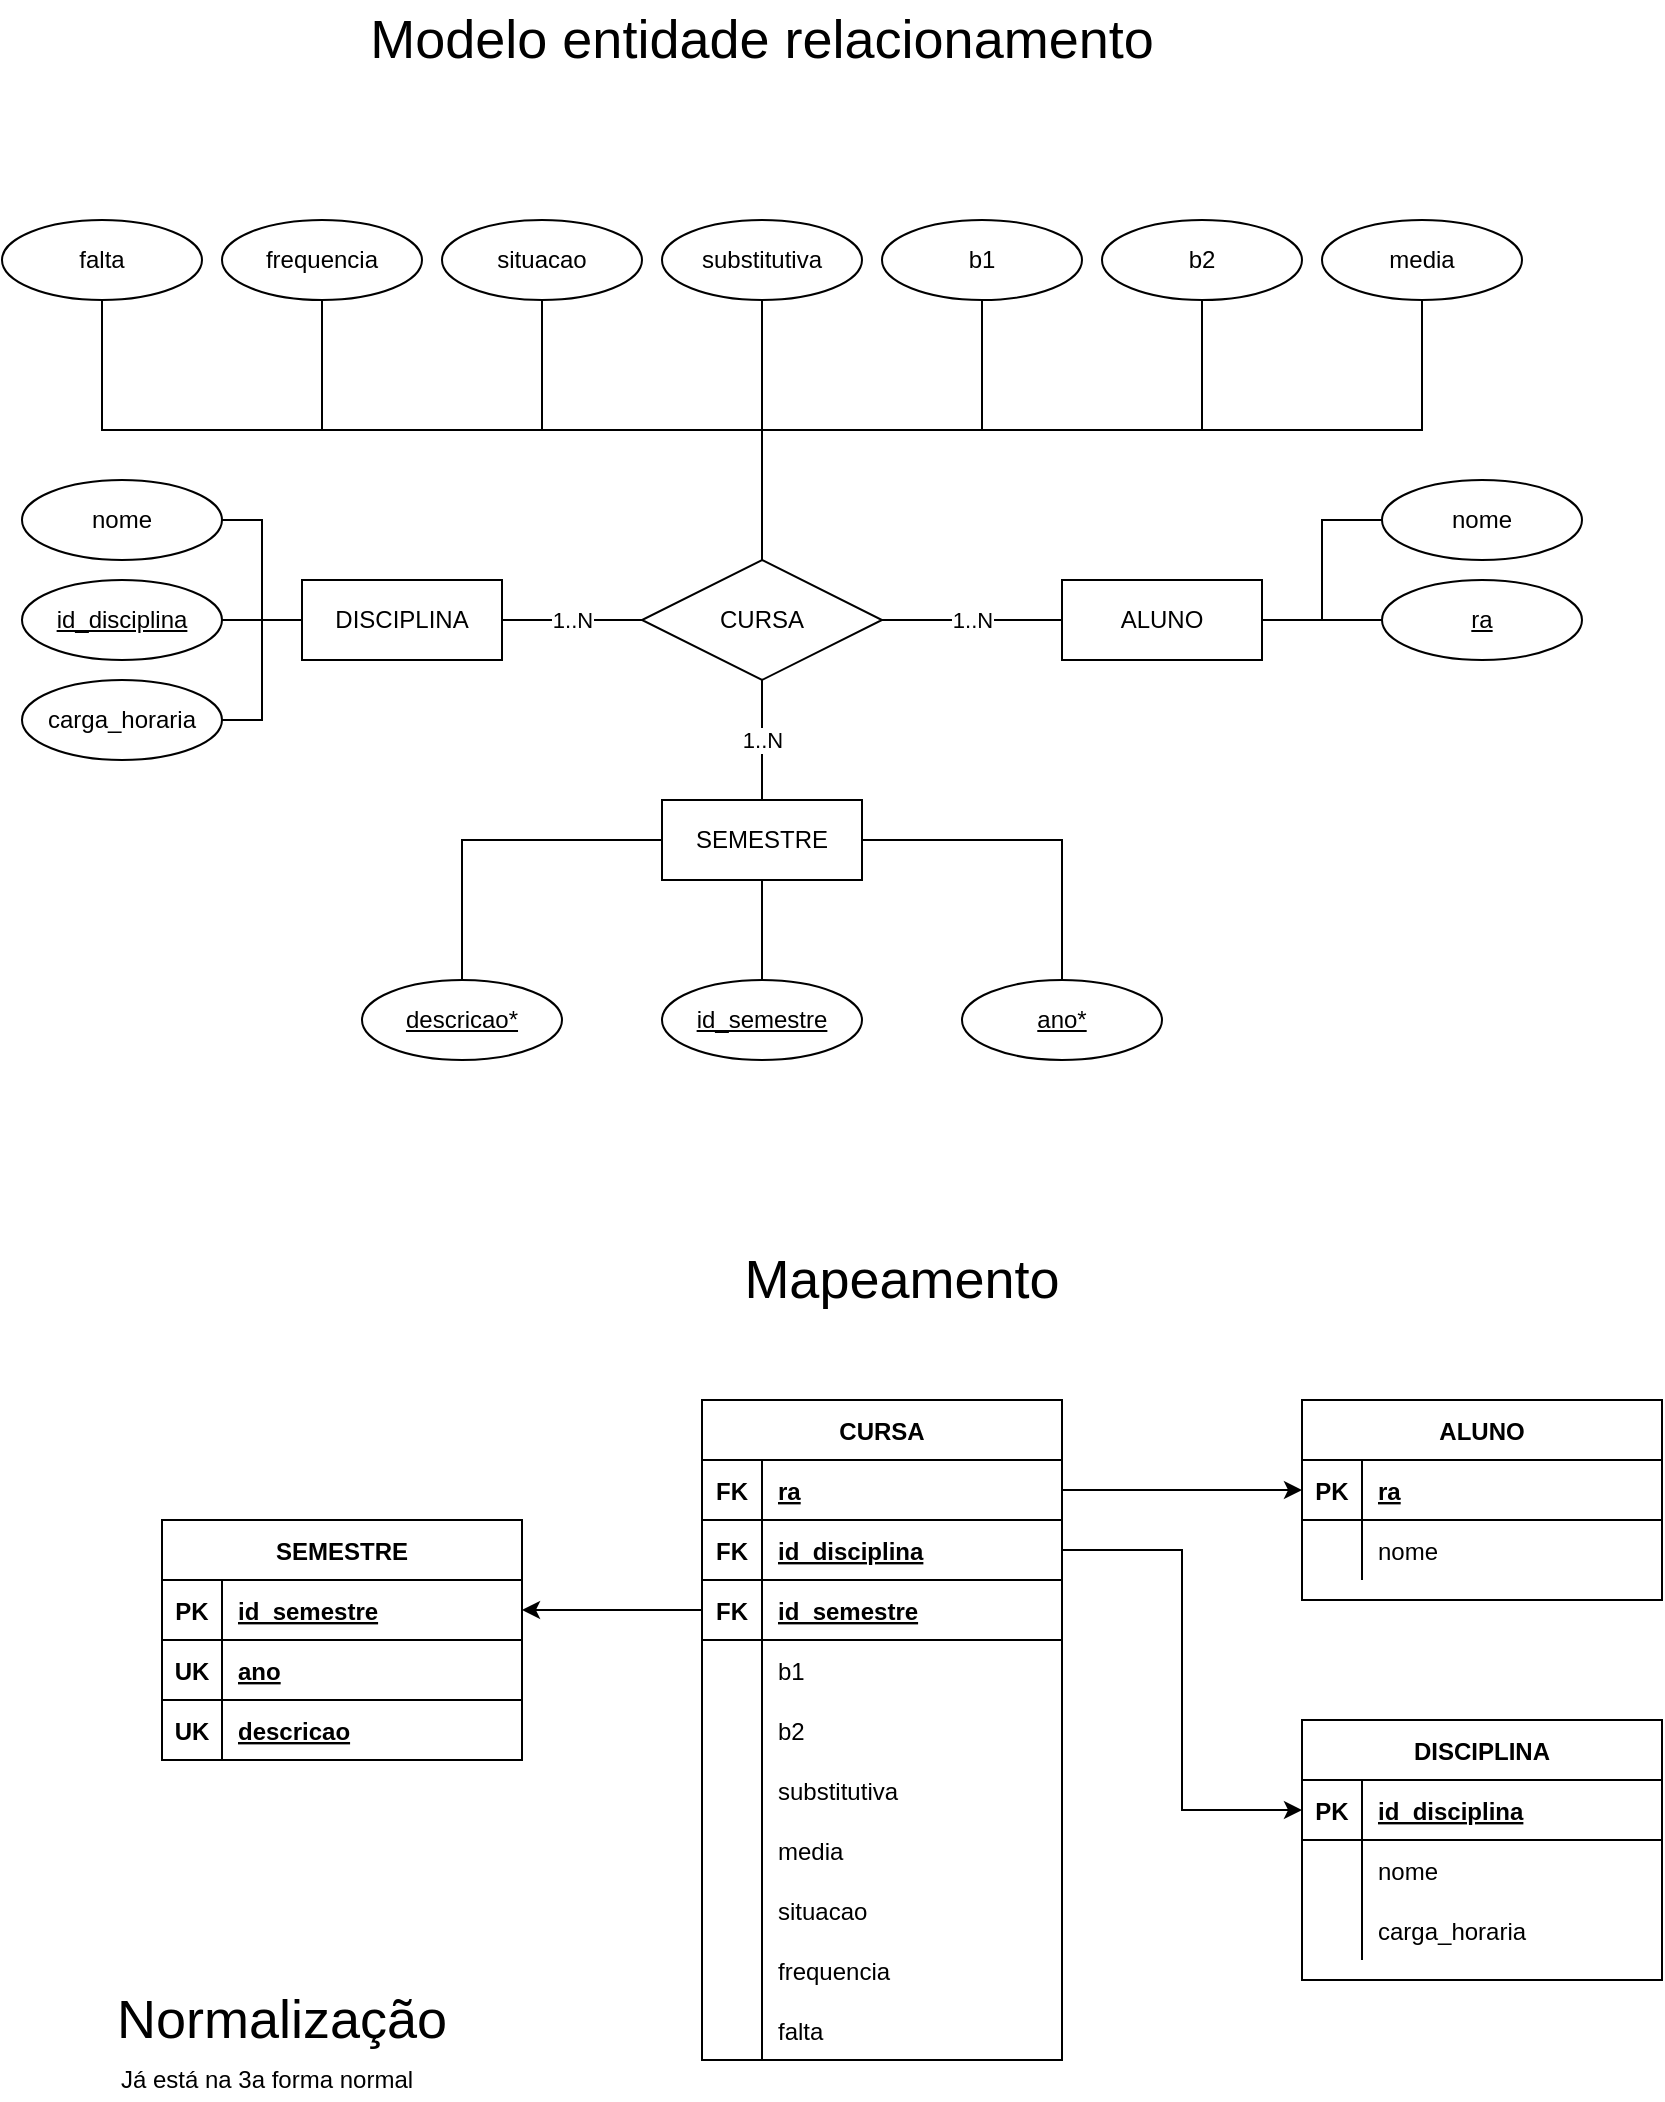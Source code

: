 <mxfile version="14.4.7" type="device"><diagram id="eBDC3zZsrLyboKzX2RqV" name="Page-1"><mxGraphModel dx="868" dy="482" grid="1" gridSize="10" guides="1" tooltips="1" connect="1" arrows="1" fold="1" page="1" pageScale="1" pageWidth="850" pageHeight="1100" math="0" shadow="0"><root><mxCell id="0"/><mxCell id="1" parent="0"/><mxCell id="ZD85o98s3llwhshzc_HO-20" style="edgeStyle=orthogonalEdgeStyle;rounded=0;orthogonalLoop=1;jettySize=auto;html=1;exitX=1;exitY=0.5;exitDx=0;exitDy=0;entryX=0;entryY=0.5;entryDx=0;entryDy=0;endArrow=none;endFill=0;" parent="1" source="ZD85o98s3llwhshzc_HO-1" target="ZD85o98s3llwhshzc_HO-19" edge="1"><mxGeometry relative="1" as="geometry"/></mxCell><mxCell id="ZD85o98s3llwhshzc_HO-21" style="edgeStyle=orthogonalEdgeStyle;rounded=0;orthogonalLoop=1;jettySize=auto;html=1;exitX=1;exitY=0.5;exitDx=0;exitDy=0;entryX=0;entryY=0.5;entryDx=0;entryDy=0;endArrow=none;endFill=0;" parent="1" source="ZD85o98s3llwhshzc_HO-1" target="ZD85o98s3llwhshzc_HO-18" edge="1"><mxGeometry relative="1" as="geometry"/></mxCell><mxCell id="ZD85o98s3llwhshzc_HO-1" value="ALUNO" style="whiteSpace=wrap;html=1;align=center;" parent="1" vertex="1"><mxGeometry x="540" y="390" width="100" height="40" as="geometry"/></mxCell><mxCell id="ZD85o98s3llwhshzc_HO-25" style="edgeStyle=orthogonalEdgeStyle;rounded=0;orthogonalLoop=1;jettySize=auto;html=1;exitX=0;exitY=0.5;exitDx=0;exitDy=0;entryX=1;entryY=0.5;entryDx=0;entryDy=0;endArrow=none;endFill=0;" parent="1" source="ZD85o98s3llwhshzc_HO-2" target="ZD85o98s3llwhshzc_HO-24" edge="1"><mxGeometry relative="1" as="geometry"/></mxCell><mxCell id="ZD85o98s3llwhshzc_HO-27" style="edgeStyle=orthogonalEdgeStyle;rounded=0;orthogonalLoop=1;jettySize=auto;html=1;exitX=0;exitY=0.5;exitDx=0;exitDy=0;entryX=1;entryY=0.5;entryDx=0;entryDy=0;endArrow=none;endFill=0;" parent="1" source="ZD85o98s3llwhshzc_HO-2" target="ZD85o98s3llwhshzc_HO-26" edge="1"><mxGeometry relative="1" as="geometry"/></mxCell><mxCell id="ZD85o98s3llwhshzc_HO-2" value="DISCIPLINA" style="whiteSpace=wrap;html=1;align=center;" parent="1" vertex="1"><mxGeometry x="160" y="390" width="100" height="40" as="geometry"/></mxCell><mxCell id="ZD85o98s3llwhshzc_HO-16" value="1..N" style="edgeStyle=orthogonalEdgeStyle;rounded=0;orthogonalLoop=1;jettySize=auto;html=1;exitX=0;exitY=0.5;exitDx=0;exitDy=0;entryX=1;entryY=0.5;entryDx=0;entryDy=0;endArrow=none;endFill=0;" parent="1" source="ZD85o98s3llwhshzc_HO-5" target="ZD85o98s3llwhshzc_HO-2" edge="1"><mxGeometry relative="1" as="geometry"/></mxCell><mxCell id="ZD85o98s3llwhshzc_HO-17" value="1..N" style="edgeStyle=orthogonalEdgeStyle;rounded=0;orthogonalLoop=1;jettySize=auto;html=1;exitX=1;exitY=0.5;exitDx=0;exitDy=0;entryX=0;entryY=0.5;entryDx=0;entryDy=0;endArrow=none;endFill=0;" parent="1" source="ZD85o98s3llwhshzc_HO-5" target="ZD85o98s3llwhshzc_HO-1" edge="1"><mxGeometry relative="1" as="geometry"/></mxCell><mxCell id="1tl7JB0GlkduCDz0SJWa-131" style="edgeStyle=orthogonalEdgeStyle;rounded=0;orthogonalLoop=1;jettySize=auto;html=1;exitX=0.5;exitY=0;exitDx=0;exitDy=0;entryX=0.5;entryY=1;entryDx=0;entryDy=0;endArrow=none;endFill=0;" parent="1" source="ZD85o98s3llwhshzc_HO-5" target="ZD85o98s3llwhshzc_HO-28" edge="1"><mxGeometry relative="1" as="geometry"/></mxCell><mxCell id="1tl7JB0GlkduCDz0SJWa-132" style="edgeStyle=orthogonalEdgeStyle;rounded=0;orthogonalLoop=1;jettySize=auto;html=1;exitX=0.5;exitY=0;exitDx=0;exitDy=0;entryX=0.5;entryY=1;entryDx=0;entryDy=0;endArrow=none;endFill=0;" parent="1" source="ZD85o98s3llwhshzc_HO-5" target="ZD85o98s3llwhshzc_HO-7" edge="1"><mxGeometry relative="1" as="geometry"/></mxCell><mxCell id="1tl7JB0GlkduCDz0SJWa-133" style="edgeStyle=orthogonalEdgeStyle;rounded=0;orthogonalLoop=1;jettySize=auto;html=1;exitX=0.5;exitY=0;exitDx=0;exitDy=0;entryX=0.5;entryY=1;entryDx=0;entryDy=0;endArrow=none;endFill=0;" parent="1" source="ZD85o98s3llwhshzc_HO-5" target="ZD85o98s3llwhshzc_HO-9" edge="1"><mxGeometry relative="1" as="geometry"/></mxCell><mxCell id="1tl7JB0GlkduCDz0SJWa-134" style="edgeStyle=orthogonalEdgeStyle;rounded=0;orthogonalLoop=1;jettySize=auto;html=1;exitX=0.5;exitY=0;exitDx=0;exitDy=0;entryX=0.5;entryY=1;entryDx=0;entryDy=0;endArrow=none;endFill=0;" parent="1" source="ZD85o98s3llwhshzc_HO-5" target="1tl7JB0GlkduCDz0SJWa-127" edge="1"><mxGeometry relative="1" as="geometry"/></mxCell><mxCell id="1tl7JB0GlkduCDz0SJWa-135" style="edgeStyle=orthogonalEdgeStyle;rounded=0;orthogonalLoop=1;jettySize=auto;html=1;exitX=0.5;exitY=0;exitDx=0;exitDy=0;entryX=0.5;entryY=1;entryDx=0;entryDy=0;endArrow=none;endFill=0;" parent="1" source="ZD85o98s3llwhshzc_HO-5" target="ZD85o98s3llwhshzc_HO-12" edge="1"><mxGeometry relative="1" as="geometry"/></mxCell><mxCell id="1tl7JB0GlkduCDz0SJWa-136" style="edgeStyle=orthogonalEdgeStyle;rounded=0;orthogonalLoop=1;jettySize=auto;html=1;exitX=0.5;exitY=0;exitDx=0;exitDy=0;entryX=0.5;entryY=1;entryDx=0;entryDy=0;endArrow=none;endFill=0;" parent="1" source="ZD85o98s3llwhshzc_HO-5" target="ZD85o98s3llwhshzc_HO-14" edge="1"><mxGeometry relative="1" as="geometry"/></mxCell><mxCell id="1tl7JB0GlkduCDz0SJWa-137" style="edgeStyle=orthogonalEdgeStyle;rounded=0;orthogonalLoop=1;jettySize=auto;html=1;exitX=0.5;exitY=0;exitDx=0;exitDy=0;endArrow=none;endFill=0;" parent="1" source="ZD85o98s3llwhshzc_HO-5" target="ZD85o98s3llwhshzc_HO-119" edge="1"><mxGeometry relative="1" as="geometry"/></mxCell><mxCell id="1tl7JB0GlkduCDz0SJWa-138" value="1..N" style="edgeStyle=orthogonalEdgeStyle;rounded=0;orthogonalLoop=1;jettySize=auto;html=1;exitX=0.5;exitY=1;exitDx=0;exitDy=0;entryX=0.5;entryY=0;entryDx=0;entryDy=0;endArrow=none;endFill=0;" parent="1" source="ZD85o98s3llwhshzc_HO-5" target="1tl7JB0GlkduCDz0SJWa-25" edge="1"><mxGeometry relative="1" as="geometry"/></mxCell><mxCell id="ZD85o98s3llwhshzc_HO-5" value="CURSA" style="shape=rhombus;perimeter=rhombusPerimeter;whiteSpace=wrap;html=1;align=center;" parent="1" vertex="1"><mxGeometry x="330" y="380" width="120" height="60" as="geometry"/></mxCell><mxCell id="ZD85o98s3llwhshzc_HO-7" value="situacao" style="ellipse;whiteSpace=wrap;html=1;align=center;" parent="1" vertex="1"><mxGeometry x="230" y="210" width="100" height="40" as="geometry"/></mxCell><mxCell id="ZD85o98s3llwhshzc_HO-9" value="frequencia" style="ellipse;whiteSpace=wrap;html=1;align=center;" parent="1" vertex="1"><mxGeometry x="120" y="210" width="100" height="40" as="geometry"/></mxCell><mxCell id="ZD85o98s3llwhshzc_HO-12" value="b1" style="ellipse;whiteSpace=wrap;html=1;align=center;" parent="1" vertex="1"><mxGeometry x="450" y="210" width="100" height="40" as="geometry"/></mxCell><mxCell id="ZD85o98s3llwhshzc_HO-14" value="b2" style="ellipse;whiteSpace=wrap;html=1;align=center;" parent="1" vertex="1"><mxGeometry x="560" y="210" width="100" height="40" as="geometry"/></mxCell><mxCell id="ZD85o98s3llwhshzc_HO-18" value="&lt;u&gt;ra&lt;/u&gt;" style="ellipse;whiteSpace=wrap;html=1;align=center;" parent="1" vertex="1"><mxGeometry x="700" y="390" width="100" height="40" as="geometry"/></mxCell><mxCell id="ZD85o98s3llwhshzc_HO-19" value="nome" style="ellipse;whiteSpace=wrap;html=1;align=center;" parent="1" vertex="1"><mxGeometry x="700" y="340" width="100" height="40" as="geometry"/></mxCell><mxCell id="ZD85o98s3llwhshzc_HO-23" style="edgeStyle=orthogonalEdgeStyle;rounded=0;orthogonalLoop=1;jettySize=auto;html=1;exitX=1;exitY=0.5;exitDx=0;exitDy=0;entryX=0;entryY=0.5;entryDx=0;entryDy=0;endArrow=none;endFill=0;" parent="1" source="ZD85o98s3llwhshzc_HO-22" target="ZD85o98s3llwhshzc_HO-2" edge="1"><mxGeometry relative="1" as="geometry"/></mxCell><mxCell id="ZD85o98s3llwhshzc_HO-22" value="&lt;u&gt;id_disciplina&lt;/u&gt;" style="ellipse;whiteSpace=wrap;html=1;align=center;" parent="1" vertex="1"><mxGeometry x="20" y="390" width="100" height="40" as="geometry"/></mxCell><mxCell id="ZD85o98s3llwhshzc_HO-24" value="nome" style="ellipse;whiteSpace=wrap;html=1;align=center;" parent="1" vertex="1"><mxGeometry x="20" y="340" width="100" height="40" as="geometry"/></mxCell><mxCell id="ZD85o98s3llwhshzc_HO-26" value="carga_horaria" style="ellipse;whiteSpace=wrap;html=1;align=center;" parent="1" vertex="1"><mxGeometry x="20" y="440" width="100" height="40" as="geometry"/></mxCell><mxCell id="ZD85o98s3llwhshzc_HO-28" value="substitutiva" style="ellipse;whiteSpace=wrap;html=1;align=center;" parent="1" vertex="1"><mxGeometry x="340" y="210" width="100" height="40" as="geometry"/></mxCell><mxCell id="ZD85o98s3llwhshzc_HO-33" value="&lt;font style=&quot;font-size: 27px&quot;&gt;Modelo entidade relacionamento&lt;/font&gt;" style="text;html=1;strokeColor=none;fillColor=none;align=center;verticalAlign=middle;whiteSpace=wrap;rounded=0;" parent="1" vertex="1"><mxGeometry x="160" y="100" width="460" height="40" as="geometry"/></mxCell><mxCell id="ZD85o98s3llwhshzc_HO-34" value="&lt;font style=&quot;font-size: 27px&quot;&gt;Mapeamento&lt;/font&gt;" style="text;html=1;strokeColor=none;fillColor=none;align=center;verticalAlign=middle;whiteSpace=wrap;rounded=0;" parent="1" vertex="1"><mxGeometry x="340" y="730" width="240" height="20" as="geometry"/></mxCell><mxCell id="ZD85o98s3llwhshzc_HO-35" value="DISCIPLINA" style="shape=table;startSize=30;container=1;collapsible=1;childLayout=tableLayout;fixedRows=1;rowLines=0;fontStyle=1;align=center;resizeLast=1;" parent="1" vertex="1"><mxGeometry x="660" y="960" width="180" height="130" as="geometry"/></mxCell><mxCell id="ZD85o98s3llwhshzc_HO-36" value="" style="shape=partialRectangle;collapsible=0;dropTarget=0;pointerEvents=0;fillColor=none;top=0;left=0;bottom=1;right=0;points=[[0,0.5],[1,0.5]];portConstraint=eastwest;" parent="ZD85o98s3llwhshzc_HO-35" vertex="1"><mxGeometry y="30" width="180" height="30" as="geometry"/></mxCell><mxCell id="ZD85o98s3llwhshzc_HO-37" value="PK" style="shape=partialRectangle;connectable=0;fillColor=none;top=0;left=0;bottom=0;right=0;fontStyle=1;overflow=hidden;" parent="ZD85o98s3llwhshzc_HO-36" vertex="1"><mxGeometry width="30" height="30" as="geometry"/></mxCell><mxCell id="ZD85o98s3llwhshzc_HO-38" value="id_disciplina" style="shape=partialRectangle;connectable=0;fillColor=none;top=0;left=0;bottom=0;right=0;align=left;spacingLeft=6;fontStyle=5;overflow=hidden;" parent="ZD85o98s3llwhshzc_HO-36" vertex="1"><mxGeometry x="30" width="150" height="30" as="geometry"/></mxCell><mxCell id="ZD85o98s3llwhshzc_HO-39" value="" style="shape=partialRectangle;collapsible=0;dropTarget=0;pointerEvents=0;fillColor=none;top=0;left=0;bottom=0;right=0;points=[[0,0.5],[1,0.5]];portConstraint=eastwest;" parent="ZD85o98s3llwhshzc_HO-35" vertex="1"><mxGeometry y="60" width="180" height="30" as="geometry"/></mxCell><mxCell id="ZD85o98s3llwhshzc_HO-40" value="" style="shape=partialRectangle;connectable=0;fillColor=none;top=0;left=0;bottom=0;right=0;editable=1;overflow=hidden;" parent="ZD85o98s3llwhshzc_HO-39" vertex="1"><mxGeometry width="30" height="30" as="geometry"/></mxCell><mxCell id="ZD85o98s3llwhshzc_HO-41" value="nome" style="shape=partialRectangle;connectable=0;fillColor=none;top=0;left=0;bottom=0;right=0;align=left;spacingLeft=6;overflow=hidden;" parent="ZD85o98s3llwhshzc_HO-39" vertex="1"><mxGeometry x="30" width="150" height="30" as="geometry"/></mxCell><mxCell id="ZD85o98s3llwhshzc_HO-42" value="" style="shape=partialRectangle;collapsible=0;dropTarget=0;pointerEvents=0;fillColor=none;top=0;left=0;bottom=0;right=0;points=[[0,0.5],[1,0.5]];portConstraint=eastwest;" parent="ZD85o98s3llwhshzc_HO-35" vertex="1"><mxGeometry y="90" width="180" height="30" as="geometry"/></mxCell><mxCell id="ZD85o98s3llwhshzc_HO-43" value="" style="shape=partialRectangle;connectable=0;fillColor=none;top=0;left=0;bottom=0;right=0;editable=1;overflow=hidden;" parent="ZD85o98s3llwhshzc_HO-42" vertex="1"><mxGeometry width="30" height="30" as="geometry"/></mxCell><mxCell id="ZD85o98s3llwhshzc_HO-44" value="carga_horaria" style="shape=partialRectangle;connectable=0;fillColor=none;top=0;left=0;bottom=0;right=0;align=left;spacingLeft=6;overflow=hidden;" parent="ZD85o98s3llwhshzc_HO-42" vertex="1"><mxGeometry x="30" width="150" height="30" as="geometry"/></mxCell><mxCell id="ZD85o98s3llwhshzc_HO-48" value="ALUNO" style="shape=table;startSize=30;container=1;collapsible=1;childLayout=tableLayout;fixedRows=1;rowLines=0;fontStyle=1;align=center;resizeLast=1;" parent="1" vertex="1"><mxGeometry x="660" y="800" width="180" height="100" as="geometry"/></mxCell><mxCell id="ZD85o98s3llwhshzc_HO-49" value="" style="shape=partialRectangle;collapsible=0;dropTarget=0;pointerEvents=0;fillColor=none;top=0;left=0;bottom=1;right=0;points=[[0,0.5],[1,0.5]];portConstraint=eastwest;" parent="ZD85o98s3llwhshzc_HO-48" vertex="1"><mxGeometry y="30" width="180" height="30" as="geometry"/></mxCell><mxCell id="ZD85o98s3llwhshzc_HO-50" value="PK" style="shape=partialRectangle;connectable=0;fillColor=none;top=0;left=0;bottom=0;right=0;fontStyle=1;overflow=hidden;" parent="ZD85o98s3llwhshzc_HO-49" vertex="1"><mxGeometry width="30" height="30" as="geometry"/></mxCell><mxCell id="ZD85o98s3llwhshzc_HO-51" value="ra" style="shape=partialRectangle;connectable=0;fillColor=none;top=0;left=0;bottom=0;right=0;align=left;spacingLeft=6;fontStyle=5;overflow=hidden;" parent="ZD85o98s3llwhshzc_HO-49" vertex="1"><mxGeometry x="30" width="150" height="30" as="geometry"/></mxCell><mxCell id="ZD85o98s3llwhshzc_HO-52" value="" style="shape=partialRectangle;collapsible=0;dropTarget=0;pointerEvents=0;fillColor=none;top=0;left=0;bottom=0;right=0;points=[[0,0.5],[1,0.5]];portConstraint=eastwest;" parent="ZD85o98s3llwhshzc_HO-48" vertex="1"><mxGeometry y="60" width="180" height="30" as="geometry"/></mxCell><mxCell id="ZD85o98s3llwhshzc_HO-53" value="" style="shape=partialRectangle;connectable=0;fillColor=none;top=0;left=0;bottom=0;right=0;editable=1;overflow=hidden;" parent="ZD85o98s3llwhshzc_HO-52" vertex="1"><mxGeometry width="30" height="30" as="geometry"/></mxCell><mxCell id="ZD85o98s3llwhshzc_HO-54" value="nome" style="shape=partialRectangle;connectable=0;fillColor=none;top=0;left=0;bottom=0;right=0;align=left;spacingLeft=6;overflow=hidden;" parent="ZD85o98s3llwhshzc_HO-52" vertex="1"><mxGeometry x="30" width="150" height="30" as="geometry"/></mxCell><mxCell id="ZD85o98s3llwhshzc_HO-98" value="SEMESTRE" style="shape=table;startSize=30;container=1;collapsible=1;childLayout=tableLayout;fixedRows=1;rowLines=0;fontStyle=1;align=center;resizeLast=1;" parent="1" vertex="1"><mxGeometry x="90" y="860" width="180" height="120" as="geometry"/></mxCell><mxCell id="ZD85o98s3llwhshzc_HO-145" style="shape=partialRectangle;collapsible=0;dropTarget=0;pointerEvents=0;fillColor=none;top=0;left=0;bottom=1;right=0;points=[[0,0.5],[1,0.5]];portConstraint=eastwest;" parent="ZD85o98s3llwhshzc_HO-98" vertex="1"><mxGeometry y="30" width="180" height="30" as="geometry"/></mxCell><mxCell id="ZD85o98s3llwhshzc_HO-146" value="PK" style="shape=partialRectangle;connectable=0;fillColor=none;top=0;left=0;bottom=0;right=0;fontStyle=1;overflow=hidden;" parent="ZD85o98s3llwhshzc_HO-145" vertex="1"><mxGeometry width="30" height="30" as="geometry"/></mxCell><mxCell id="ZD85o98s3llwhshzc_HO-147" value="id_semestre" style="shape=partialRectangle;connectable=0;fillColor=none;top=0;left=0;bottom=0;right=0;align=left;spacingLeft=6;fontStyle=5;overflow=hidden;" parent="ZD85o98s3llwhshzc_HO-145" vertex="1"><mxGeometry x="30" width="150" height="30" as="geometry"/></mxCell><mxCell id="1tl7JB0GlkduCDz0SJWa-123" style="shape=partialRectangle;collapsible=0;dropTarget=0;pointerEvents=0;fillColor=none;top=0;left=0;bottom=1;right=0;points=[[0,0.5],[1,0.5]];portConstraint=eastwest;" parent="ZD85o98s3llwhshzc_HO-98" vertex="1"><mxGeometry y="60" width="180" height="30" as="geometry"/></mxCell><mxCell id="1tl7JB0GlkduCDz0SJWa-124" value="UK" style="shape=partialRectangle;connectable=0;fillColor=none;top=0;left=0;bottom=0;right=0;fontStyle=1;overflow=hidden;" parent="1tl7JB0GlkduCDz0SJWa-123" vertex="1"><mxGeometry width="30" height="30" as="geometry"/></mxCell><mxCell id="1tl7JB0GlkduCDz0SJWa-125" value="ano" style="shape=partialRectangle;connectable=0;fillColor=none;top=0;left=0;bottom=0;right=0;align=left;spacingLeft=6;fontStyle=5;overflow=hidden;" parent="1tl7JB0GlkduCDz0SJWa-123" vertex="1"><mxGeometry x="30" width="150" height="30" as="geometry"/></mxCell><mxCell id="1tl7JB0GlkduCDz0SJWa-120" style="shape=partialRectangle;collapsible=0;dropTarget=0;pointerEvents=0;fillColor=none;top=0;left=0;bottom=1;right=0;points=[[0,0.5],[1,0.5]];portConstraint=eastwest;" parent="ZD85o98s3llwhshzc_HO-98" vertex="1"><mxGeometry y="90" width="180" height="30" as="geometry"/></mxCell><mxCell id="1tl7JB0GlkduCDz0SJWa-121" value="UK" style="shape=partialRectangle;connectable=0;fillColor=none;top=0;left=0;bottom=0;right=0;fontStyle=1;overflow=hidden;" parent="1tl7JB0GlkduCDz0SJWa-120" vertex="1"><mxGeometry width="30" height="30" as="geometry"/></mxCell><mxCell id="1tl7JB0GlkduCDz0SJWa-122" value="descricao" style="shape=partialRectangle;connectable=0;fillColor=none;top=0;left=0;bottom=0;right=0;align=left;spacingLeft=6;fontStyle=5;overflow=hidden;" parent="1tl7JB0GlkduCDz0SJWa-120" vertex="1"><mxGeometry x="30" width="150" height="30" as="geometry"/></mxCell><mxCell id="ZD85o98s3llwhshzc_HO-119" value="media" style="ellipse;whiteSpace=wrap;html=1;align=center;" parent="1" vertex="1"><mxGeometry x="670" y="210" width="100" height="40" as="geometry"/></mxCell><mxCell id="ZD85o98s3llwhshzc_HO-176" value="&lt;font style=&quot;font-size: 27px&quot;&gt;Normalização&lt;/font&gt;" style="text;html=1;strokeColor=none;fillColor=none;align=center;verticalAlign=middle;whiteSpace=wrap;rounded=0;" parent="1" vertex="1"><mxGeometry x="50" y="1100" width="200" height="20" as="geometry"/></mxCell><mxCell id="ZD85o98s3llwhshzc_HO-178" value="Já está na 3a forma normal" style="text;html=1;strokeColor=none;fillColor=none;align=center;verticalAlign=middle;whiteSpace=wrap;rounded=0;" parent="1" vertex="1"><mxGeometry x="65" y="1130" width="155" height="20" as="geometry"/></mxCell><mxCell id="1tl7JB0GlkduCDz0SJWa-19" style="edgeStyle=orthogonalEdgeStyle;rounded=0;orthogonalLoop=1;jettySize=auto;html=1;entryX=0;entryY=0.5;entryDx=0;entryDy=0;" parent="1" target="ZD85o98s3llwhshzc_HO-36" edge="1"><mxGeometry relative="1" as="geometry"/></mxCell><mxCell id="1tl7JB0GlkduCDz0SJWa-20" style="edgeStyle=orthogonalEdgeStyle;rounded=0;orthogonalLoop=1;jettySize=auto;html=1;entryX=0;entryY=0.5;entryDx=0;entryDy=0;" parent="1" target="ZD85o98s3llwhshzc_HO-49" edge="1"><mxGeometry relative="1" as="geometry"/></mxCell><mxCell id="1tl7JB0GlkduCDz0SJWa-141" style="edgeStyle=orthogonalEdgeStyle;rounded=0;orthogonalLoop=1;jettySize=auto;html=1;exitX=0.5;exitY=1;exitDx=0;exitDy=0;endArrow=none;endFill=0;" parent="1" source="1tl7JB0GlkduCDz0SJWa-25" target="1tl7JB0GlkduCDz0SJWa-57" edge="1"><mxGeometry relative="1" as="geometry"/></mxCell><mxCell id="1tl7JB0GlkduCDz0SJWa-142" style="edgeStyle=orthogonalEdgeStyle;rounded=0;orthogonalLoop=1;jettySize=auto;html=1;exitX=0;exitY=0.5;exitDx=0;exitDy=0;entryX=0.5;entryY=0;entryDx=0;entryDy=0;endArrow=none;endFill=0;" parent="1" source="1tl7JB0GlkduCDz0SJWa-25" target="1tl7JB0GlkduCDz0SJWa-139" edge="1"><mxGeometry relative="1" as="geometry"/></mxCell><mxCell id="1tl7JB0GlkduCDz0SJWa-143" style="edgeStyle=orthogonalEdgeStyle;rounded=0;orthogonalLoop=1;jettySize=auto;html=1;exitX=1;exitY=0.5;exitDx=0;exitDy=0;endArrow=none;endFill=0;" parent="1" source="1tl7JB0GlkduCDz0SJWa-25" target="1tl7JB0GlkduCDz0SJWa-140" edge="1"><mxGeometry relative="1" as="geometry"/></mxCell><mxCell id="1tl7JB0GlkduCDz0SJWa-25" value="SEMESTRE" style="whiteSpace=wrap;html=1;align=center;" parent="1" vertex="1"><mxGeometry x="340" y="500" width="100" height="40" as="geometry"/></mxCell><mxCell id="1tl7JB0GlkduCDz0SJWa-57" value="&lt;u&gt;id_semestre&lt;/u&gt;" style="ellipse;whiteSpace=wrap;html=1;align=center;" parent="1" vertex="1"><mxGeometry x="340" y="590" width="100" height="40" as="geometry"/></mxCell><mxCell id="1tl7JB0GlkduCDz0SJWa-84" value="CURSA" style="shape=table;startSize=30;container=1;collapsible=1;childLayout=tableLayout;fixedRows=1;rowLines=0;fontStyle=1;align=center;resizeLast=1;" parent="1" vertex="1"><mxGeometry x="360" y="800" width="180" height="330" as="geometry"/></mxCell><mxCell id="1tl7JB0GlkduCDz0SJWa-85" value="" style="shape=partialRectangle;collapsible=0;dropTarget=0;pointerEvents=0;fillColor=none;top=0;left=0;bottom=1;right=0;points=[[0,0.5],[1,0.5]];portConstraint=eastwest;" parent="1tl7JB0GlkduCDz0SJWa-84" vertex="1"><mxGeometry y="30" width="180" height="30" as="geometry"/></mxCell><mxCell id="1tl7JB0GlkduCDz0SJWa-86" value="FK" style="shape=partialRectangle;connectable=0;fillColor=none;top=0;left=0;bottom=0;right=0;fontStyle=1;overflow=hidden;" parent="1tl7JB0GlkduCDz0SJWa-85" vertex="1"><mxGeometry width="30" height="30" as="geometry"/></mxCell><mxCell id="1tl7JB0GlkduCDz0SJWa-87" value="ra" style="shape=partialRectangle;connectable=0;fillColor=none;top=0;left=0;bottom=0;right=0;align=left;spacingLeft=6;fontStyle=5;overflow=hidden;" parent="1tl7JB0GlkduCDz0SJWa-85" vertex="1"><mxGeometry x="30" width="150" height="30" as="geometry"/></mxCell><mxCell id="1tl7JB0GlkduCDz0SJWa-100" style="shape=partialRectangle;collapsible=0;dropTarget=0;pointerEvents=0;fillColor=none;top=0;left=0;bottom=1;right=0;points=[[0,0.5],[1,0.5]];portConstraint=eastwest;" parent="1tl7JB0GlkduCDz0SJWa-84" vertex="1"><mxGeometry y="60" width="180" height="30" as="geometry"/></mxCell><mxCell id="1tl7JB0GlkduCDz0SJWa-101" value="FK" style="shape=partialRectangle;connectable=0;fillColor=none;top=0;left=0;bottom=0;right=0;fontStyle=1;overflow=hidden;" parent="1tl7JB0GlkduCDz0SJWa-100" vertex="1"><mxGeometry width="30" height="30" as="geometry"/></mxCell><mxCell id="1tl7JB0GlkduCDz0SJWa-102" value="id_disciplina" style="shape=partialRectangle;connectable=0;fillColor=none;top=0;left=0;bottom=0;right=0;align=left;spacingLeft=6;fontStyle=5;overflow=hidden;" parent="1tl7JB0GlkduCDz0SJWa-100" vertex="1"><mxGeometry x="30" width="150" height="30" as="geometry"/></mxCell><mxCell id="1tl7JB0GlkduCDz0SJWa-97" style="shape=partialRectangle;collapsible=0;dropTarget=0;pointerEvents=0;fillColor=none;top=0;left=0;bottom=1;right=0;points=[[0,0.5],[1,0.5]];portConstraint=eastwest;" parent="1tl7JB0GlkduCDz0SJWa-84" vertex="1"><mxGeometry y="90" width="180" height="30" as="geometry"/></mxCell><mxCell id="1tl7JB0GlkduCDz0SJWa-98" value="FK" style="shape=partialRectangle;connectable=0;fillColor=none;top=0;left=0;bottom=0;right=0;fontStyle=1;overflow=hidden;" parent="1tl7JB0GlkduCDz0SJWa-97" vertex="1"><mxGeometry width="30" height="30" as="geometry"/></mxCell><mxCell id="1tl7JB0GlkduCDz0SJWa-99" value="id_semestre" style="shape=partialRectangle;connectable=0;fillColor=none;top=0;left=0;bottom=0;right=0;align=left;spacingLeft=6;fontStyle=5;overflow=hidden;" parent="1tl7JB0GlkduCDz0SJWa-97" vertex="1"><mxGeometry x="30" width="150" height="30" as="geometry"/></mxCell><mxCell id="1tl7JB0GlkduCDz0SJWa-88" value="" style="shape=partialRectangle;collapsible=0;dropTarget=0;pointerEvents=0;fillColor=none;top=0;left=0;bottom=0;right=0;points=[[0,0.5],[1,0.5]];portConstraint=eastwest;" parent="1tl7JB0GlkduCDz0SJWa-84" vertex="1"><mxGeometry y="120" width="180" height="30" as="geometry"/></mxCell><mxCell id="1tl7JB0GlkduCDz0SJWa-89" value="" style="shape=partialRectangle;connectable=0;fillColor=none;top=0;left=0;bottom=0;right=0;editable=1;overflow=hidden;" parent="1tl7JB0GlkduCDz0SJWa-88" vertex="1"><mxGeometry width="30" height="30" as="geometry"/></mxCell><mxCell id="1tl7JB0GlkduCDz0SJWa-90" value="b1" style="shape=partialRectangle;connectable=0;fillColor=none;top=0;left=0;bottom=0;right=0;align=left;spacingLeft=6;overflow=hidden;" parent="1tl7JB0GlkduCDz0SJWa-88" vertex="1"><mxGeometry x="30" width="150" height="30" as="geometry"/></mxCell><mxCell id="1tl7JB0GlkduCDz0SJWa-91" value="" style="shape=partialRectangle;collapsible=0;dropTarget=0;pointerEvents=0;fillColor=none;top=0;left=0;bottom=0;right=0;points=[[0,0.5],[1,0.5]];portConstraint=eastwest;" parent="1tl7JB0GlkduCDz0SJWa-84" vertex="1"><mxGeometry y="150" width="180" height="30" as="geometry"/></mxCell><mxCell id="1tl7JB0GlkduCDz0SJWa-92" value="" style="shape=partialRectangle;connectable=0;fillColor=none;top=0;left=0;bottom=0;right=0;editable=1;overflow=hidden;" parent="1tl7JB0GlkduCDz0SJWa-91" vertex="1"><mxGeometry width="30" height="30" as="geometry"/></mxCell><mxCell id="1tl7JB0GlkduCDz0SJWa-93" value="b2" style="shape=partialRectangle;connectable=0;fillColor=none;top=0;left=0;bottom=0;right=0;align=left;spacingLeft=6;overflow=hidden;" parent="1tl7JB0GlkduCDz0SJWa-91" vertex="1"><mxGeometry x="30" width="150" height="30" as="geometry"/></mxCell><mxCell id="1tl7JB0GlkduCDz0SJWa-94" value="" style="shape=partialRectangle;collapsible=0;dropTarget=0;pointerEvents=0;fillColor=none;top=0;left=0;bottom=0;right=0;points=[[0,0.5],[1,0.5]];portConstraint=eastwest;" parent="1tl7JB0GlkduCDz0SJWa-84" vertex="1"><mxGeometry y="180" width="180" height="30" as="geometry"/></mxCell><mxCell id="1tl7JB0GlkduCDz0SJWa-95" value="" style="shape=partialRectangle;connectable=0;fillColor=none;top=0;left=0;bottom=0;right=0;editable=1;overflow=hidden;" parent="1tl7JB0GlkduCDz0SJWa-94" vertex="1"><mxGeometry width="30" height="30" as="geometry"/></mxCell><mxCell id="1tl7JB0GlkduCDz0SJWa-96" value="substitutiva" style="shape=partialRectangle;connectable=0;fillColor=none;top=0;left=0;bottom=0;right=0;align=left;spacingLeft=6;overflow=hidden;" parent="1tl7JB0GlkduCDz0SJWa-94" vertex="1"><mxGeometry x="30" width="150" height="30" as="geometry"/></mxCell><mxCell id="1tl7JB0GlkduCDz0SJWa-117" style="shape=partialRectangle;collapsible=0;dropTarget=0;pointerEvents=0;fillColor=none;top=0;left=0;bottom=0;right=0;points=[[0,0.5],[1,0.5]];portConstraint=eastwest;" parent="1tl7JB0GlkduCDz0SJWa-84" vertex="1"><mxGeometry y="210" width="180" height="30" as="geometry"/></mxCell><mxCell id="1tl7JB0GlkduCDz0SJWa-118" style="shape=partialRectangle;connectable=0;fillColor=none;top=0;left=0;bottom=0;right=0;editable=1;overflow=hidden;" parent="1tl7JB0GlkduCDz0SJWa-117" vertex="1"><mxGeometry width="30" height="30" as="geometry"/></mxCell><mxCell id="1tl7JB0GlkduCDz0SJWa-119" value="media" style="shape=partialRectangle;connectable=0;fillColor=none;top=0;left=0;bottom=0;right=0;align=left;spacingLeft=6;overflow=hidden;" parent="1tl7JB0GlkduCDz0SJWa-117" vertex="1"><mxGeometry x="30" width="150" height="30" as="geometry"/></mxCell><mxCell id="1tl7JB0GlkduCDz0SJWa-114" style="shape=partialRectangle;collapsible=0;dropTarget=0;pointerEvents=0;fillColor=none;top=0;left=0;bottom=0;right=0;points=[[0,0.5],[1,0.5]];portConstraint=eastwest;" parent="1tl7JB0GlkduCDz0SJWa-84" vertex="1"><mxGeometry y="240" width="180" height="30" as="geometry"/></mxCell><mxCell id="1tl7JB0GlkduCDz0SJWa-115" style="shape=partialRectangle;connectable=0;fillColor=none;top=0;left=0;bottom=0;right=0;editable=1;overflow=hidden;" parent="1tl7JB0GlkduCDz0SJWa-114" vertex="1"><mxGeometry width="30" height="30" as="geometry"/></mxCell><mxCell id="1tl7JB0GlkduCDz0SJWa-116" value="situacao" style="shape=partialRectangle;connectable=0;fillColor=none;top=0;left=0;bottom=0;right=0;align=left;spacingLeft=6;overflow=hidden;" parent="1tl7JB0GlkduCDz0SJWa-114" vertex="1"><mxGeometry x="30" width="150" height="30" as="geometry"/></mxCell><mxCell id="1tl7JB0GlkduCDz0SJWa-111" style="shape=partialRectangle;collapsible=0;dropTarget=0;pointerEvents=0;fillColor=none;top=0;left=0;bottom=0;right=0;points=[[0,0.5],[1,0.5]];portConstraint=eastwest;" parent="1tl7JB0GlkduCDz0SJWa-84" vertex="1"><mxGeometry y="270" width="180" height="30" as="geometry"/></mxCell><mxCell id="1tl7JB0GlkduCDz0SJWa-112" style="shape=partialRectangle;connectable=0;fillColor=none;top=0;left=0;bottom=0;right=0;editable=1;overflow=hidden;" parent="1tl7JB0GlkduCDz0SJWa-111" vertex="1"><mxGeometry width="30" height="30" as="geometry"/></mxCell><mxCell id="1tl7JB0GlkduCDz0SJWa-113" value="frequencia" style="shape=partialRectangle;connectable=0;fillColor=none;top=0;left=0;bottom=0;right=0;align=left;spacingLeft=6;overflow=hidden;" parent="1tl7JB0GlkduCDz0SJWa-111" vertex="1"><mxGeometry x="30" width="150" height="30" as="geometry"/></mxCell><mxCell id="1tl7JB0GlkduCDz0SJWa-108" style="shape=partialRectangle;collapsible=0;dropTarget=0;pointerEvents=0;fillColor=none;top=0;left=0;bottom=0;right=0;points=[[0,0.5],[1,0.5]];portConstraint=eastwest;" parent="1tl7JB0GlkduCDz0SJWa-84" vertex="1"><mxGeometry y="300" width="180" height="30" as="geometry"/></mxCell><mxCell id="1tl7JB0GlkduCDz0SJWa-109" style="shape=partialRectangle;connectable=0;fillColor=none;top=0;left=0;bottom=0;right=0;editable=1;overflow=hidden;" parent="1tl7JB0GlkduCDz0SJWa-108" vertex="1"><mxGeometry width="30" height="30" as="geometry"/></mxCell><mxCell id="1tl7JB0GlkduCDz0SJWa-110" value="falta" style="shape=partialRectangle;connectable=0;fillColor=none;top=0;left=0;bottom=0;right=0;align=left;spacingLeft=6;overflow=hidden;" parent="1tl7JB0GlkduCDz0SJWa-108" vertex="1"><mxGeometry x="30" width="150" height="30" as="geometry"/></mxCell><mxCell id="1tl7JB0GlkduCDz0SJWa-104" style="edgeStyle=orthogonalEdgeStyle;rounded=0;orthogonalLoop=1;jettySize=auto;html=1;exitX=1;exitY=0.5;exitDx=0;exitDy=0;entryX=0;entryY=0.5;entryDx=0;entryDy=0;endArrow=classic;endFill=1;" parent="1" source="1tl7JB0GlkduCDz0SJWa-100" target="ZD85o98s3llwhshzc_HO-36" edge="1"><mxGeometry relative="1" as="geometry"/></mxCell><mxCell id="1tl7JB0GlkduCDz0SJWa-105" style="edgeStyle=orthogonalEdgeStyle;rounded=0;orthogonalLoop=1;jettySize=auto;html=1;exitX=0;exitY=0.5;exitDx=0;exitDy=0;entryX=1;entryY=0.5;entryDx=0;entryDy=0;endArrow=classic;endFill=1;" parent="1" source="1tl7JB0GlkduCDz0SJWa-97" target="ZD85o98s3llwhshzc_HO-145" edge="1"><mxGeometry relative="1" as="geometry"/></mxCell><mxCell id="1tl7JB0GlkduCDz0SJWa-106" style="edgeStyle=orthogonalEdgeStyle;rounded=0;orthogonalLoop=1;jettySize=auto;html=1;exitX=1;exitY=0.5;exitDx=0;exitDy=0;entryX=0;entryY=0.5;entryDx=0;entryDy=0;endArrow=classic;endFill=1;" parent="1" source="1tl7JB0GlkduCDz0SJWa-85" target="ZD85o98s3llwhshzc_HO-49" edge="1"><mxGeometry relative="1" as="geometry"/></mxCell><mxCell id="1tl7JB0GlkduCDz0SJWa-127" value="falta" style="ellipse;whiteSpace=wrap;html=1;align=center;" parent="1" vertex="1"><mxGeometry x="10" y="210" width="100" height="40" as="geometry"/></mxCell><mxCell id="1tl7JB0GlkduCDz0SJWa-139" value="&lt;u&gt;descricao*&lt;/u&gt;" style="ellipse;whiteSpace=wrap;html=1;align=center;" parent="1" vertex="1"><mxGeometry x="190" y="590" width="100" height="40" as="geometry"/></mxCell><mxCell id="1tl7JB0GlkduCDz0SJWa-140" value="&lt;u&gt;ano*&lt;/u&gt;" style="ellipse;whiteSpace=wrap;html=1;align=center;" parent="1" vertex="1"><mxGeometry x="490" y="590" width="100" height="40" as="geometry"/></mxCell></root></mxGraphModel></diagram></mxfile>